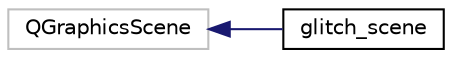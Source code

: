 digraph "Graphical Class Hierarchy"
{
 // LATEX_PDF_SIZE
  edge [fontname="Helvetica",fontsize="10",labelfontname="Helvetica",labelfontsize="10"];
  node [fontname="Helvetica",fontsize="10",shape=record];
  rankdir="LR";
  Node27 [label="QGraphicsScene",height=0.2,width=0.4,color="grey75", fillcolor="white", style="filled",tooltip=" "];
  Node27 -> Node0 [dir="back",color="midnightblue",fontsize="10",style="solid",fontname="Helvetica"];
  Node0 [label="glitch_scene",height=0.2,width=0.4,color="black", fillcolor="white", style="filled",URL="$classglitch__scene.html",tooltip=" "];
}
